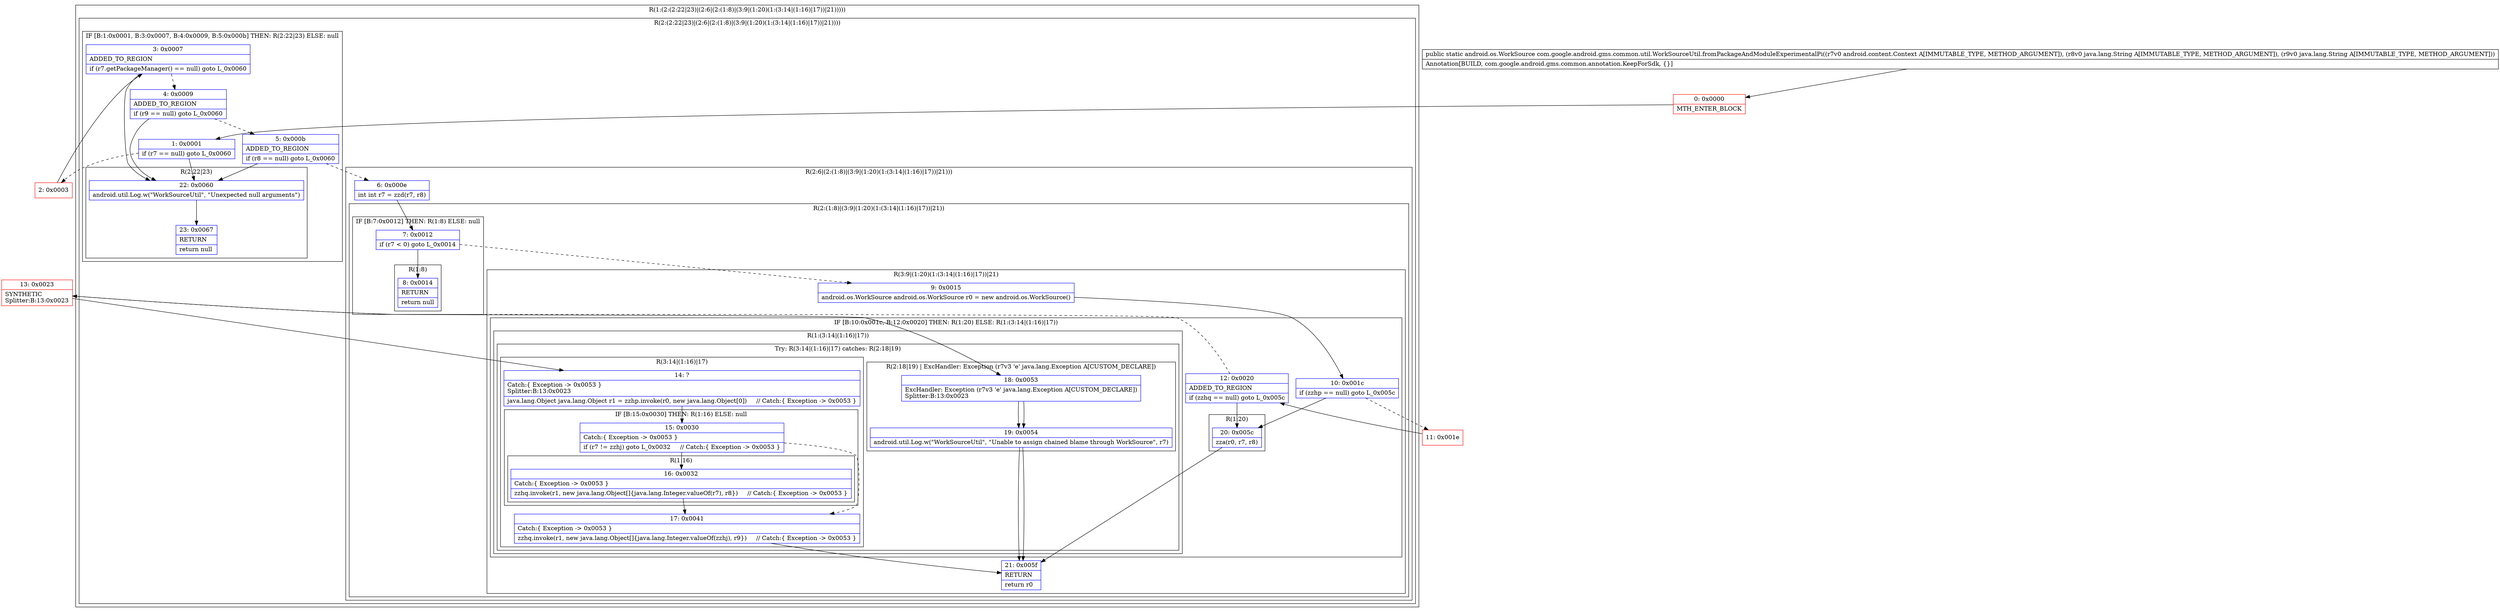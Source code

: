 digraph "CFG forcom.google.android.gms.common.util.WorkSourceUtil.fromPackageAndModuleExperimentalPi(Landroid\/content\/Context;Ljava\/lang\/String;Ljava\/lang\/String;)Landroid\/os\/WorkSource;" {
subgraph cluster_Region_800744191 {
label = "R(1:(2:(2:22|23)|(2:6|(2:(1:8)|(3:9|(1:20)(1:(3:14|(1:16)|17))|21)))))";
node [shape=record,color=blue];
subgraph cluster_Region_801677294 {
label = "R(2:(2:22|23)|(2:6|(2:(1:8)|(3:9|(1:20)(1:(3:14|(1:16)|17))|21))))";
node [shape=record,color=blue];
subgraph cluster_IfRegion_1682784913 {
label = "IF [B:1:0x0001, B:3:0x0007, B:4:0x0009, B:5:0x000b] THEN: R(2:22|23) ELSE: null";
node [shape=record,color=blue];
Node_1 [shape=record,label="{1\:\ 0x0001|if (r7 == null) goto L_0x0060\l}"];
Node_3 [shape=record,label="{3\:\ 0x0007|ADDED_TO_REGION\l|if (r7.getPackageManager() == null) goto L_0x0060\l}"];
Node_4 [shape=record,label="{4\:\ 0x0009|ADDED_TO_REGION\l|if (r9 == null) goto L_0x0060\l}"];
Node_5 [shape=record,label="{5\:\ 0x000b|ADDED_TO_REGION\l|if (r8 == null) goto L_0x0060\l}"];
subgraph cluster_Region_1680217182 {
label = "R(2:22|23)";
node [shape=record,color=blue];
Node_22 [shape=record,label="{22\:\ 0x0060|android.util.Log.w(\"WorkSourceUtil\", \"Unexpected null arguments\")\l}"];
Node_23 [shape=record,label="{23\:\ 0x0067|RETURN\l|return null\l}"];
}
}
subgraph cluster_Region_163188469 {
label = "R(2:6|(2:(1:8)|(3:9|(1:20)(1:(3:14|(1:16)|17))|21)))";
node [shape=record,color=blue];
Node_6 [shape=record,label="{6\:\ 0x000e|int int r7 = zzd(r7, r8)\l}"];
subgraph cluster_Region_410468287 {
label = "R(2:(1:8)|(3:9|(1:20)(1:(3:14|(1:16)|17))|21))";
node [shape=record,color=blue];
subgraph cluster_IfRegion_234606306 {
label = "IF [B:7:0x0012] THEN: R(1:8) ELSE: null";
node [shape=record,color=blue];
Node_7 [shape=record,label="{7\:\ 0x0012|if (r7 \< 0) goto L_0x0014\l}"];
subgraph cluster_Region_1940645040 {
label = "R(1:8)";
node [shape=record,color=blue];
Node_8 [shape=record,label="{8\:\ 0x0014|RETURN\l|return null\l}"];
}
}
subgraph cluster_Region_981007782 {
label = "R(3:9|(1:20)(1:(3:14|(1:16)|17))|21)";
node [shape=record,color=blue];
Node_9 [shape=record,label="{9\:\ 0x0015|android.os.WorkSource android.os.WorkSource r0 = new android.os.WorkSource()\l}"];
subgraph cluster_IfRegion_2113694110 {
label = "IF [B:10:0x001c, B:12:0x0020] THEN: R(1:20) ELSE: R(1:(3:14|(1:16)|17))";
node [shape=record,color=blue];
Node_10 [shape=record,label="{10\:\ 0x001c|if (zzhp == null) goto L_0x005c\l}"];
Node_12 [shape=record,label="{12\:\ 0x0020|ADDED_TO_REGION\l|if (zzhq == null) goto L_0x005c\l}"];
subgraph cluster_Region_1014143846 {
label = "R(1:20)";
node [shape=record,color=blue];
Node_20 [shape=record,label="{20\:\ 0x005c|zza(r0, r7, r8)\l}"];
}
subgraph cluster_Region_699143835 {
label = "R(1:(3:14|(1:16)|17))";
node [shape=record,color=blue];
subgraph cluster_TryCatchRegion_143089366 {
label = "Try: R(3:14|(1:16)|17) catches: R(2:18|19)";
node [shape=record,color=blue];
subgraph cluster_Region_318367780 {
label = "R(3:14|(1:16)|17)";
node [shape=record,color=blue];
Node_14 [shape=record,label="{14\:\ ?|Catch:\{ Exception \-\> 0x0053 \}\lSplitter:B:13:0x0023\l|java.lang.Object java.lang.Object r1 = zzhp.invoke(r0, new java.lang.Object[0])     \/\/ Catch:\{ Exception \-\> 0x0053 \}\l}"];
subgraph cluster_IfRegion_817090555 {
label = "IF [B:15:0x0030] THEN: R(1:16) ELSE: null";
node [shape=record,color=blue];
Node_15 [shape=record,label="{15\:\ 0x0030|Catch:\{ Exception \-\> 0x0053 \}\l|if (r7 != zzhj) goto L_0x0032     \/\/ Catch:\{ Exception \-\> 0x0053 \}\l}"];
subgraph cluster_Region_1764205246 {
label = "R(1:16)";
node [shape=record,color=blue];
Node_16 [shape=record,label="{16\:\ 0x0032|Catch:\{ Exception \-\> 0x0053 \}\l|zzhq.invoke(r1, new java.lang.Object[]\{java.lang.Integer.valueOf(r7), r8\})     \/\/ Catch:\{ Exception \-\> 0x0053 \}\l}"];
}
}
Node_17 [shape=record,label="{17\:\ 0x0041|Catch:\{ Exception \-\> 0x0053 \}\l|zzhq.invoke(r1, new java.lang.Object[]\{java.lang.Integer.valueOf(zzhj), r9\})     \/\/ Catch:\{ Exception \-\> 0x0053 \}\l}"];
}
subgraph cluster_Region_614835474 {
label = "R(2:18|19) | ExcHandler: Exception (r7v3 'e' java.lang.Exception A[CUSTOM_DECLARE])\l";
node [shape=record,color=blue];
Node_18 [shape=record,label="{18\:\ 0x0053|ExcHandler: Exception (r7v3 'e' java.lang.Exception A[CUSTOM_DECLARE])\lSplitter:B:13:0x0023\l}"];
Node_19 [shape=record,label="{19\:\ 0x0054|android.util.Log.w(\"WorkSourceUtil\", \"Unable to assign chained blame through WorkSource\", r7)\l}"];
}
}
}
}
Node_21 [shape=record,label="{21\:\ 0x005f|RETURN\l|return r0\l}"];
}
}
}
}
}
subgraph cluster_Region_614835474 {
label = "R(2:18|19) | ExcHandler: Exception (r7v3 'e' java.lang.Exception A[CUSTOM_DECLARE])\l";
node [shape=record,color=blue];
Node_18 [shape=record,label="{18\:\ 0x0053|ExcHandler: Exception (r7v3 'e' java.lang.Exception A[CUSTOM_DECLARE])\lSplitter:B:13:0x0023\l}"];
Node_19 [shape=record,label="{19\:\ 0x0054|android.util.Log.w(\"WorkSourceUtil\", \"Unable to assign chained blame through WorkSource\", r7)\l}"];
}
Node_0 [shape=record,color=red,label="{0\:\ 0x0000|MTH_ENTER_BLOCK\l}"];
Node_2 [shape=record,color=red,label="{2\:\ 0x0003}"];
Node_11 [shape=record,color=red,label="{11\:\ 0x001e}"];
Node_13 [shape=record,color=red,label="{13\:\ 0x0023|SYNTHETIC\lSplitter:B:13:0x0023\l}"];
MethodNode[shape=record,label="{public static android.os.WorkSource com.google.android.gms.common.util.WorkSourceUtil.fromPackageAndModuleExperimentalPi((r7v0 android.content.Context A[IMMUTABLE_TYPE, METHOD_ARGUMENT]), (r8v0 java.lang.String A[IMMUTABLE_TYPE, METHOD_ARGUMENT]), (r9v0 java.lang.String A[IMMUTABLE_TYPE, METHOD_ARGUMENT]))  | Annotation[BUILD, com.google.android.gms.common.annotation.KeepForSdk, \{\}]\l}"];
MethodNode -> Node_0;
Node_1 -> Node_2[style=dashed];
Node_1 -> Node_22;
Node_3 -> Node_4[style=dashed];
Node_3 -> Node_22;
Node_4 -> Node_5[style=dashed];
Node_4 -> Node_22;
Node_5 -> Node_6[style=dashed];
Node_5 -> Node_22;
Node_22 -> Node_23;
Node_6 -> Node_7;
Node_7 -> Node_8;
Node_7 -> Node_9[style=dashed];
Node_9 -> Node_10;
Node_10 -> Node_11[style=dashed];
Node_10 -> Node_20;
Node_12 -> Node_13[style=dashed];
Node_12 -> Node_20;
Node_20 -> Node_21;
Node_14 -> Node_15;
Node_15 -> Node_16;
Node_15 -> Node_17[style=dashed];
Node_16 -> Node_17;
Node_17 -> Node_21;
Node_18 -> Node_19;
Node_19 -> Node_21;
Node_18 -> Node_19;
Node_19 -> Node_21;
Node_0 -> Node_1;
Node_2 -> Node_3;
Node_11 -> Node_12;
Node_13 -> Node_14;
Node_13 -> Node_18;
}

